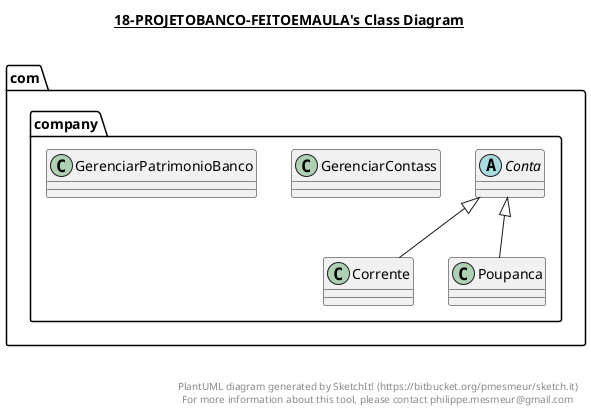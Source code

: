 @startuml

title __18-PROJETOBANCO-FEITOEMAULA's Class Diagram__\n

  namespace com.company {
    abstract class com.company.Conta {
    }
  }
  

  namespace com.company {
    class com.company.Corrente {
    }
  }
  

  namespace com.company {
    class com.company.GerenciarContass {
    }
  }
  

  namespace com.company {
    class com.company.GerenciarPatrimonioBanco {
    }
  }
  

  namespace com.company {
    class com.company.Poupanca {
    }
  }
  

  com.company.Corrente -up-|> com.company.Conta
  com.company.Poupanca -up-|> com.company.Conta


right footer


PlantUML diagram generated by SketchIt! (https://bitbucket.org/pmesmeur/sketch.it)
For more information about this tool, please contact philippe.mesmeur@gmail.com
endfooter

@enduml
